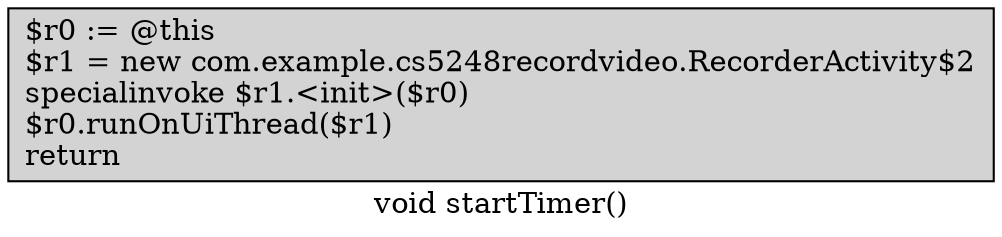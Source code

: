 digraph "void startTimer()" {
    label="void startTimer()";
    node [shape=box];
    "0" [style=filled,fillcolor=gray,style=filled,fillcolor=lightgray,label="$r0 := @this\l$r1 = new com.example.cs5248recordvideo.RecorderActivity$2\lspecialinvoke $r1.<init>($r0)\l$r0.runOnUiThread($r1)\lreturn\l",];
}
